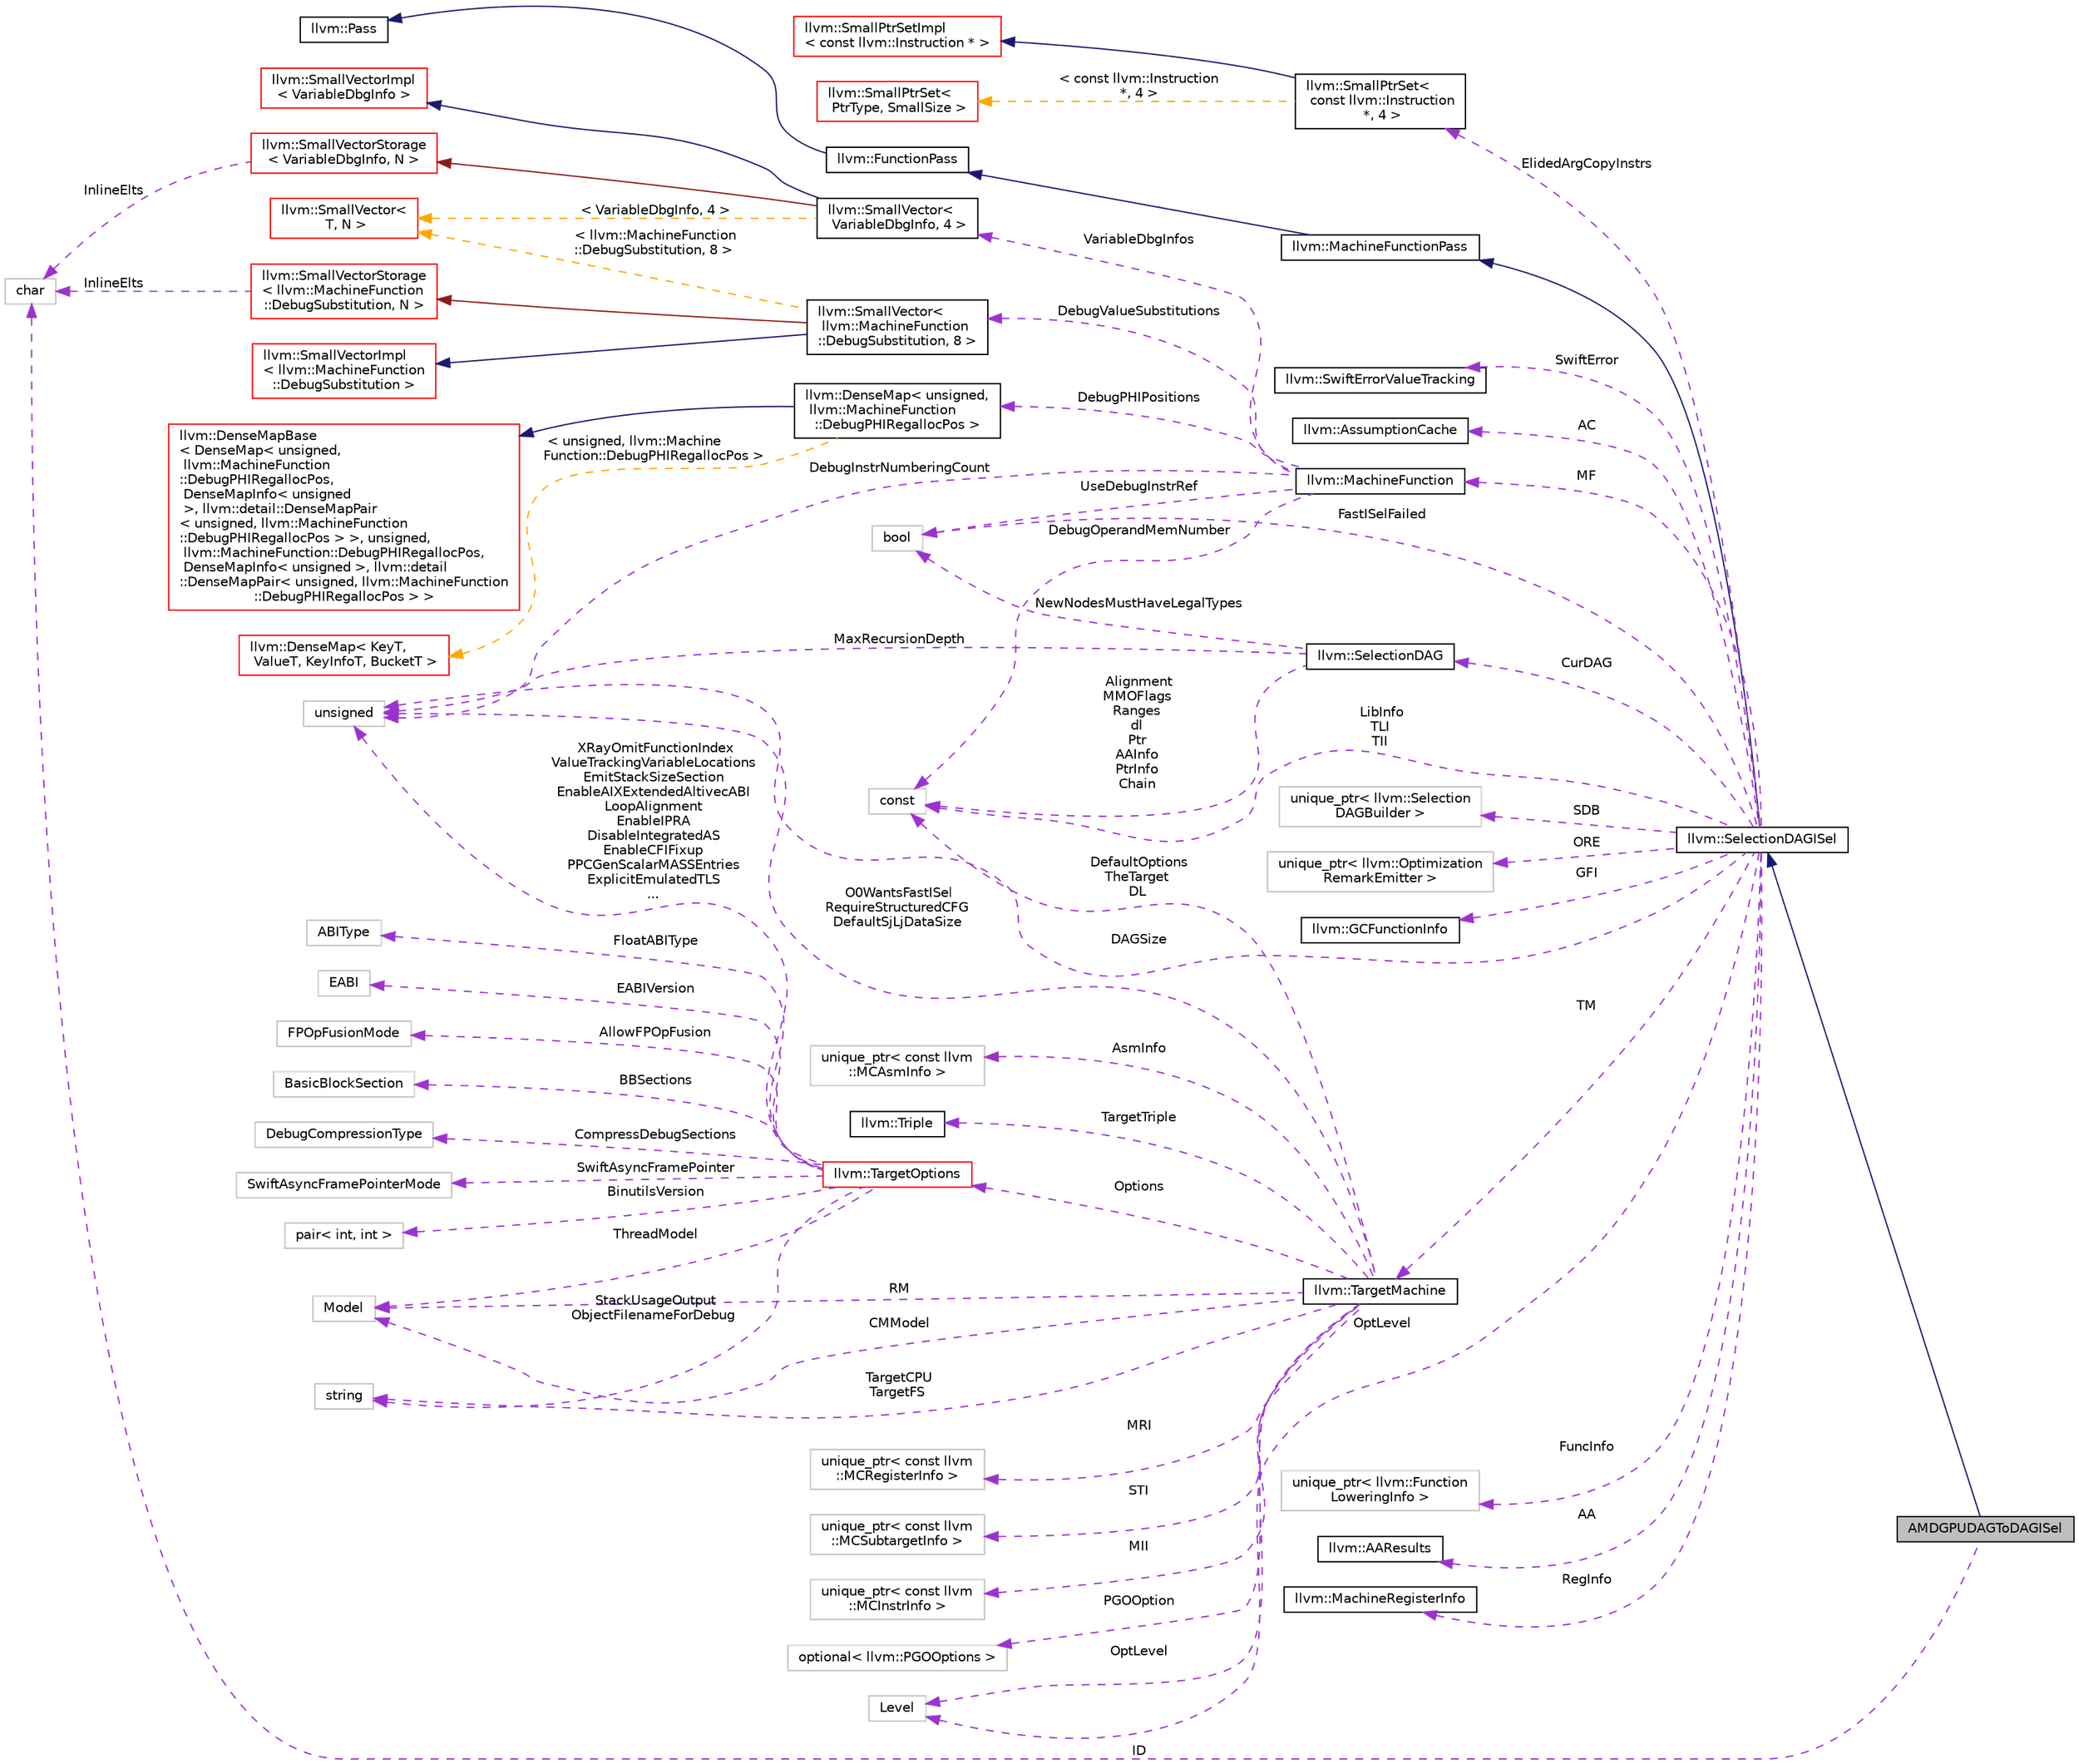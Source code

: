 digraph "AMDGPUDAGToDAGISel"
{
 // LATEX_PDF_SIZE
  bgcolor="transparent";
  edge [fontname="Helvetica",fontsize="10",labelfontname="Helvetica",labelfontsize="10"];
  node [fontname="Helvetica",fontsize="10",shape=record];
  rankdir="LR";
  Node1 [label="AMDGPUDAGToDAGISel",height=0.2,width=0.4,color="black", fillcolor="grey75", style="filled", fontcolor="black",tooltip="AMDGPU specific code to select AMDGPU machine instructions for SelectionDAG operations."];
  Node2 -> Node1 [dir="back",color="midnightblue",fontsize="10",style="solid",fontname="Helvetica"];
  Node2 [label="llvm::SelectionDAGISel",height=0.2,width=0.4,color="black",URL="$classllvm_1_1SelectionDAGISel.html",tooltip="SelectionDAGISel - This is the common base class used for SelectionDAG-based pattern-matching instruc..."];
  Node3 -> Node2 [dir="back",color="midnightblue",fontsize="10",style="solid",fontname="Helvetica"];
  Node3 [label="llvm::MachineFunctionPass",height=0.2,width=0.4,color="black",URL="$classllvm_1_1MachineFunctionPass.html",tooltip="MachineFunctionPass - This class adapts the FunctionPass interface to allow convenient creation of pa..."];
  Node4 -> Node3 [dir="back",color="midnightblue",fontsize="10",style="solid",fontname="Helvetica"];
  Node4 [label="llvm::FunctionPass",height=0.2,width=0.4,color="black",URL="$classllvm_1_1FunctionPass.html",tooltip="FunctionPass class - This class is used to implement most global optimizations."];
  Node5 -> Node4 [dir="back",color="midnightblue",fontsize="10",style="solid",fontname="Helvetica"];
  Node5 [label="llvm::Pass",height=0.2,width=0.4,color="black",URL="$classllvm_1_1Pass.html",tooltip="Pass interface - Implemented by all 'passes'."];
  Node6 -> Node2 [dir="back",color="darkorchid3",fontsize="10",style="dashed",label=" SwiftError" ,fontname="Helvetica"];
  Node6 [label="llvm::SwiftErrorValueTracking",height=0.2,width=0.4,color="black",URL="$classllvm_1_1SwiftErrorValueTracking.html",tooltip=" "];
  Node7 -> Node2 [dir="back",color="darkorchid3",fontsize="10",style="dashed",label=" AC" ,fontname="Helvetica"];
  Node7 [label="llvm::AssumptionCache",height=0.2,width=0.4,color="black",URL="$classllvm_1_1AssumptionCache.html",tooltip="A cache of @llvm.assume calls within a function."];
  Node8 -> Node2 [dir="back",color="darkorchid3",fontsize="10",style="dashed",label=" MF" ,fontname="Helvetica"];
  Node8 [label="llvm::MachineFunction",height=0.2,width=0.4,color="black",URL="$classllvm_1_1MachineFunction.html",tooltip=" "];
  Node9 -> Node8 [dir="back",color="darkorchid3",fontsize="10",style="dashed",label=" DebugValueSubstitutions" ,fontname="Helvetica"];
  Node9 [label="llvm::SmallVector\<\l llvm::MachineFunction\l::DebugSubstitution, 8 \>",height=0.2,width=0.4,color="black",URL="$classllvm_1_1SmallVector.html",tooltip=" "];
  Node10 -> Node9 [dir="back",color="midnightblue",fontsize="10",style="solid",fontname="Helvetica"];
  Node10 [label="llvm::SmallVectorImpl\l\< llvm::MachineFunction\l::DebugSubstitution \>",height=0.2,width=0.4,color="red",URL="$classllvm_1_1SmallVectorImpl.html",tooltip=" "];
  Node12 -> Node9 [dir="back",color="firebrick4",fontsize="10",style="solid",fontname="Helvetica"];
  Node12 [label="llvm::SmallVectorStorage\l\< llvm::MachineFunction\l::DebugSubstitution, N \>",height=0.2,width=0.4,color="red",URL="$structllvm_1_1SmallVectorStorage.html",tooltip=" "];
  Node13 -> Node12 [dir="back",color="darkorchid3",fontsize="10",style="dashed",label=" InlineElts" ,fontname="Helvetica"];
  Node13 [label="char",height=0.2,width=0.4,color="grey75",tooltip=" "];
  Node15 -> Node9 [dir="back",color="orange",fontsize="10",style="dashed",label=" \< llvm::MachineFunction\l::DebugSubstitution, 8 \>" ,fontname="Helvetica"];
  Node15 [label="llvm::SmallVector\<\l T, N \>",height=0.2,width=0.4,color="red",URL="$classllvm_1_1SmallVector.html",tooltip="This is a 'vector' (really, a variable-sized array), optimized for the case when the array is small."];
  Node17 -> Node8 [dir="back",color="darkorchid3",fontsize="10",style="dashed",label=" DebugPHIPositions" ,fontname="Helvetica"];
  Node17 [label="llvm::DenseMap\< unsigned,\l llvm::MachineFunction\l::DebugPHIRegallocPos \>",height=0.2,width=0.4,color="black",URL="$classllvm_1_1DenseMap.html",tooltip=" "];
  Node18 -> Node17 [dir="back",color="midnightblue",fontsize="10",style="solid",fontname="Helvetica"];
  Node18 [label="llvm::DenseMapBase\l\< DenseMap\< unsigned,\l llvm::MachineFunction\l::DebugPHIRegallocPos,\l DenseMapInfo\< unsigned\l \>, llvm::detail::DenseMapPair\l\< unsigned, llvm::MachineFunction\l::DebugPHIRegallocPos \> \>, unsigned,\l llvm::MachineFunction::DebugPHIRegallocPos,\l DenseMapInfo\< unsigned \>, llvm::detail\l::DenseMapPair\< unsigned, llvm::MachineFunction\l::DebugPHIRegallocPos \> \>",height=0.2,width=0.4,color="red",URL="$classllvm_1_1DenseMapBase.html",tooltip=" "];
  Node21 -> Node17 [dir="back",color="orange",fontsize="10",style="dashed",label=" \< unsigned, llvm::Machine\lFunction::DebugPHIRegallocPos \>" ,fontname="Helvetica"];
  Node21 [label="llvm::DenseMap\< KeyT,\l ValueT, KeyInfoT, BucketT \>",height=0.2,width=0.4,color="red",URL="$classllvm_1_1DenseMap.html",tooltip=" "];
  Node23 -> Node8 [dir="back",color="darkorchid3",fontsize="10",style="dashed",label=" UseDebugInstrRef" ,fontname="Helvetica"];
  Node23 [label="bool",height=0.2,width=0.4,color="grey75",tooltip=" "];
  Node24 -> Node8 [dir="back",color="darkorchid3",fontsize="10",style="dashed",label=" DebugOperandMemNumber" ,fontname="Helvetica"];
  Node24 [label="const",height=0.2,width=0.4,color="grey75",tooltip=" "];
  Node25 -> Node8 [dir="back",color="darkorchid3",fontsize="10",style="dashed",label=" DebugInstrNumberingCount" ,fontname="Helvetica"];
  Node25 [label="unsigned",height=0.2,width=0.4,color="grey75",tooltip=" "];
  Node26 -> Node8 [dir="back",color="darkorchid3",fontsize="10",style="dashed",label=" VariableDbgInfos" ,fontname="Helvetica"];
  Node26 [label="llvm::SmallVector\<\l VariableDbgInfo, 4 \>",height=0.2,width=0.4,color="black",URL="$classllvm_1_1SmallVector.html",tooltip=" "];
  Node27 -> Node26 [dir="back",color="midnightblue",fontsize="10",style="solid",fontname="Helvetica"];
  Node27 [label="llvm::SmallVectorImpl\l\< VariableDbgInfo \>",height=0.2,width=0.4,color="red",URL="$classllvm_1_1SmallVectorImpl.html",tooltip=" "];
  Node28 -> Node26 [dir="back",color="firebrick4",fontsize="10",style="solid",fontname="Helvetica"];
  Node28 [label="llvm::SmallVectorStorage\l\< VariableDbgInfo, N \>",height=0.2,width=0.4,color="red",URL="$structllvm_1_1SmallVectorStorage.html",tooltip=" "];
  Node13 -> Node28 [dir="back",color="darkorchid3",fontsize="10",style="dashed",label=" InlineElts" ,fontname="Helvetica"];
  Node15 -> Node26 [dir="back",color="orange",fontsize="10",style="dashed",label=" \< VariableDbgInfo, 4 \>" ,fontname="Helvetica"];
  Node29 -> Node2 [dir="back",color="darkorchid3",fontsize="10",style="dashed",label=" SDB" ,fontname="Helvetica"];
  Node29 [label="unique_ptr\< llvm::Selection\lDAGBuilder \>",height=0.2,width=0.4,color="grey75",tooltip=" "];
  Node30 -> Node2 [dir="back",color="darkorchid3",fontsize="10",style="dashed",label=" ORE" ,fontname="Helvetica"];
  Node30 [label="unique_ptr\< llvm::Optimization\lRemarkEmitter \>",height=0.2,width=0.4,color="grey75",tooltip=" "];
  Node31 -> Node2 [dir="back",color="darkorchid3",fontsize="10",style="dashed",label=" GFI" ,fontname="Helvetica"];
  Node31 [label="llvm::GCFunctionInfo",height=0.2,width=0.4,color="black",URL="$classllvm_1_1GCFunctionInfo.html",tooltip="Garbage collection metadata for a single function."];
  Node32 -> Node2 [dir="back",color="darkorchid3",fontsize="10",style="dashed",label=" CurDAG" ,fontname="Helvetica"];
  Node32 [label="llvm::SelectionDAG",height=0.2,width=0.4,color="black",URL="$classllvm_1_1SelectionDAG.html",tooltip="This is used to represent a portion of an LLVM function in a low-level Data Dependence DAG representa..."];
  Node23 -> Node32 [dir="back",color="darkorchid3",fontsize="10",style="dashed",label=" NewNodesMustHaveLegalTypes" ,fontname="Helvetica"];
  Node24 -> Node32 [dir="back",color="darkorchid3",fontsize="10",style="dashed",label=" Alignment\nMMOFlags\nRanges\ndl\nPtr\nAAInfo\nPtrInfo\nChain" ,fontname="Helvetica"];
  Node25 -> Node32 [dir="back",color="darkorchid3",fontsize="10",style="dashed",label=" MaxRecursionDepth" ,fontname="Helvetica"];
  Node33 -> Node2 [dir="back",color="darkorchid3",fontsize="10",style="dashed",label=" TM" ,fontname="Helvetica"];
  Node33 [label="llvm::TargetMachine",height=0.2,width=0.4,color="black",URL="$classllvm_1_1TargetMachine.html",tooltip="Primary interface to the complete machine description for the target machine."];
  Node34 -> Node33 [dir="back",color="darkorchid3",fontsize="10",style="dashed",label=" Options" ,fontname="Helvetica"];
  Node34 [label="llvm::TargetOptions",height=0.2,width=0.4,color="red",URL="$classllvm_1_1TargetOptions.html",tooltip=" "];
  Node35 -> Node34 [dir="back",color="darkorchid3",fontsize="10",style="dashed",label=" SwiftAsyncFramePointer" ,fontname="Helvetica"];
  Node35 [label="SwiftAsyncFramePointerMode",height=0.2,width=0.4,color="grey75",tooltip=" "];
  Node36 -> Node34 [dir="back",color="darkorchid3",fontsize="10",style="dashed",label=" BinutilsVersion" ,fontname="Helvetica"];
  Node36 [label="pair\< int, int \>",height=0.2,width=0.4,color="grey75",tooltip=" "];
  Node37 -> Node34 [dir="back",color="darkorchid3",fontsize="10",style="dashed",label=" FloatABIType" ,fontname="Helvetica"];
  Node37 [label="ABIType",height=0.2,width=0.4,color="grey75",tooltip=" "];
  Node38 -> Node34 [dir="back",color="darkorchid3",fontsize="10",style="dashed",label=" EABIVersion" ,fontname="Helvetica"];
  Node38 [label="EABI",height=0.2,width=0.4,color="grey75",tooltip=" "];
  Node39 -> Node34 [dir="back",color="darkorchid3",fontsize="10",style="dashed",label=" ThreadModel" ,fontname="Helvetica"];
  Node39 [label="Model",height=0.2,width=0.4,color="grey75",tooltip=" "];
  Node40 -> Node34 [dir="back",color="darkorchid3",fontsize="10",style="dashed",label=" AllowFPOpFusion" ,fontname="Helvetica"];
  Node40 [label="FPOpFusionMode",height=0.2,width=0.4,color="grey75",tooltip=" "];
  Node41 -> Node34 [dir="back",color="darkorchid3",fontsize="10",style="dashed",label=" BBSections" ,fontname="Helvetica"];
  Node41 [label="BasicBlockSection",height=0.2,width=0.4,color="grey75",tooltip=" "];
  Node42 -> Node34 [dir="back",color="darkorchid3",fontsize="10",style="dashed",label=" CompressDebugSections" ,fontname="Helvetica"];
  Node42 [label="DebugCompressionType",height=0.2,width=0.4,color="grey75",tooltip=" "];
  Node50 -> Node34 [dir="back",color="darkorchid3",fontsize="10",style="dashed",label=" StackUsageOutput\nObjectFilenameForDebug" ,fontname="Helvetica"];
  Node50 [label="string",height=0.2,width=0.4,color="grey75",tooltip=" "];
  Node25 -> Node34 [dir="back",color="darkorchid3",fontsize="10",style="dashed",label=" XRayOmitFunctionIndex\nValueTrackingVariableLocations\nEmitStackSizeSection\nEnableAIXExtendedAltivecABI\nLoopAlignment\nEnableIPRA\nDisableIntegratedAS\nEnableCFIFixup\nPPCGenScalarMASSEntries\nExplicitEmulatedTLS\n..." ,fontname="Helvetica"];
  Node55 -> Node33 [dir="back",color="darkorchid3",fontsize="10",style="dashed",label=" MRI" ,fontname="Helvetica"];
  Node55 [label="unique_ptr\< const llvm\l::MCRegisterInfo \>",height=0.2,width=0.4,color="grey75",tooltip=" "];
  Node56 -> Node33 [dir="back",color="darkorchid3",fontsize="10",style="dashed",label=" STI" ,fontname="Helvetica"];
  Node56 [label="unique_ptr\< const llvm\l::MCSubtargetInfo \>",height=0.2,width=0.4,color="grey75",tooltip=" "];
  Node57 -> Node33 [dir="back",color="darkorchid3",fontsize="10",style="dashed",label=" MII" ,fontname="Helvetica"];
  Node57 [label="unique_ptr\< const llvm\l::MCInstrInfo \>",height=0.2,width=0.4,color="grey75",tooltip=" "];
  Node39 -> Node33 [dir="back",color="darkorchid3",fontsize="10",style="dashed",label=" RM" ,fontname="Helvetica"];
  Node58 -> Node33 [dir="back",color="darkorchid3",fontsize="10",style="dashed",label=" PGOOption" ,fontname="Helvetica"];
  Node58 [label="optional\< llvm::PGOOptions \>",height=0.2,width=0.4,color="grey75",tooltip=" "];
  Node59 -> Node33 [dir="back",color="darkorchid3",fontsize="10",style="dashed",label=" OptLevel" ,fontname="Helvetica"];
  Node59 [label="Level",height=0.2,width=0.4,color="grey75",tooltip=" "];
  Node50 -> Node33 [dir="back",color="darkorchid3",fontsize="10",style="dashed",label=" TargetCPU\nTargetFS" ,fontname="Helvetica"];
  Node60 -> Node33 [dir="back",color="darkorchid3",fontsize="10",style="dashed",label=" AsmInfo" ,fontname="Helvetica"];
  Node60 [label="unique_ptr\< const llvm\l::MCAsmInfo \>",height=0.2,width=0.4,color="grey75",tooltip=" "];
  Node39 -> Node33 [dir="back",color="darkorchid3",fontsize="10",style="dashed",label=" CMModel" ,fontname="Helvetica"];
  Node61 -> Node33 [dir="back",color="darkorchid3",fontsize="10",style="dashed",label=" TargetTriple" ,fontname="Helvetica"];
  Node61 [label="llvm::Triple",height=0.2,width=0.4,color="black",URL="$classllvm_1_1Triple.html",tooltip="Triple - Helper class for working with autoconf configuration names."];
  Node25 -> Node33 [dir="back",color="darkorchid3",fontsize="10",style="dashed",label=" O0WantsFastISel\nRequireStructuredCFG\nDefaultSjLjDataSize" ,fontname="Helvetica"];
  Node24 -> Node33 [dir="back",color="darkorchid3",fontsize="10",style="dashed",label=" DefaultOptions\nTheTarget\nDL" ,fontname="Helvetica"];
  Node62 -> Node2 [dir="back",color="darkorchid3",fontsize="10",style="dashed",label=" FuncInfo" ,fontname="Helvetica"];
  Node62 [label="unique_ptr\< llvm::Function\lLoweringInfo \>",height=0.2,width=0.4,color="grey75",tooltip=" "];
  Node63 -> Node2 [dir="back",color="darkorchid3",fontsize="10",style="dashed",label=" AA" ,fontname="Helvetica"];
  Node63 [label="llvm::AAResults",height=0.2,width=0.4,color="black",URL="$classllvm_1_1AAResults.html",tooltip=" "];
  Node59 -> Node2 [dir="back",color="darkorchid3",fontsize="10",style="dashed",label=" OptLevel" ,fontname="Helvetica"];
  Node23 -> Node2 [dir="back",color="darkorchid3",fontsize="10",style="dashed",label=" FastISelFailed" ,fontname="Helvetica"];
  Node64 -> Node2 [dir="back",color="darkorchid3",fontsize="10",style="dashed",label=" RegInfo" ,fontname="Helvetica"];
  Node64 [label="llvm::MachineRegisterInfo",height=0.2,width=0.4,color="black",URL="$classllvm_1_1MachineRegisterInfo.html",tooltip="MachineRegisterInfo - Keep track of information for virtual and physical registers,..."];
  Node65 -> Node2 [dir="back",color="darkorchid3",fontsize="10",style="dashed",label=" ElidedArgCopyInstrs" ,fontname="Helvetica"];
  Node65 [label="llvm::SmallPtrSet\<\l const llvm::Instruction\l *, 4 \>",height=0.2,width=0.4,color="black",URL="$classllvm_1_1SmallPtrSet.html",tooltip=" "];
  Node66 -> Node65 [dir="back",color="midnightblue",fontsize="10",style="solid",fontname="Helvetica"];
  Node66 [label="llvm::SmallPtrSetImpl\l\< const llvm::Instruction * \>",height=0.2,width=0.4,color="red",URL="$classllvm_1_1SmallPtrSetImpl.html",tooltip=" "];
  Node69 -> Node65 [dir="back",color="orange",fontsize="10",style="dashed",label=" \< const llvm::Instruction\l *, 4 \>" ,fontname="Helvetica"];
  Node69 [label="llvm::SmallPtrSet\<\l PtrType, SmallSize \>",height=0.2,width=0.4,color="red",URL="$classllvm_1_1SmallPtrSet.html",tooltip="SmallPtrSet - This class implements a set which is optimized for holding SmallSize or less elements."];
  Node25 -> Node2 [dir="back",color="darkorchid3",fontsize="10",style="dashed",label=" DAGSize" ,fontname="Helvetica"];
  Node24 -> Node2 [dir="back",color="darkorchid3",fontsize="10",style="dashed",label=" LibInfo\nTLI\nTII" ,fontname="Helvetica"];
  Node13 -> Node1 [dir="back",color="darkorchid3",fontsize="10",style="dashed",label=" ID" ,fontname="Helvetica"];
}
